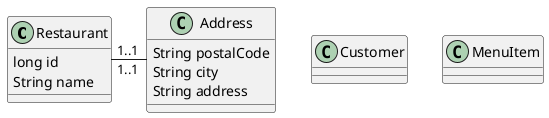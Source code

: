 @startuml
'https://plantuml.com/class-diagram

class Restaurant {
    long id
    String name
}

class Address{
    String postalCode
    String city
    String address
}

Restaurant "1..1" - "1..1" Address

class Customer
class MenuItem

@enduml